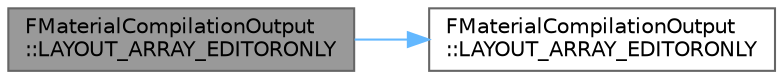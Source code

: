 digraph "FMaterialCompilationOutput::LAYOUT_ARRAY_EDITORONLY"
{
 // INTERACTIVE_SVG=YES
 // LATEX_PDF_SIZE
  bgcolor="transparent";
  edge [fontname=Helvetica,fontsize=10,labelfontname=Helvetica,labelfontsize=10];
  node [fontname=Helvetica,fontsize=10,shape=box,height=0.2,width=0.4];
  rankdir="LR";
  Node1 [id="Node000001",label="FMaterialCompilationOutput\l::LAYOUT_ARRAY_EDITORONLY",height=0.2,width=0.4,color="gray40", fillcolor="grey60", style="filled", fontcolor="black",tooltip="Number of virtual texture lookups performed, excludes direct invocation in shaders (for example VT li..."];
  Node1 -> Node2 [id="edge1_Node000001_Node000002",color="steelblue1",style="solid",tooltip=" "];
  Node2 [id="Node000002",label="FMaterialCompilationOutput\l::LAYOUT_ARRAY_EDITORONLY",height=0.2,width=0.4,color="grey40", fillcolor="white", style="filled",URL="$d1/d34/classFMaterialCompilationOutput.html#ac59bb8acc73dcb03a4660862a5840390",tooltip="Estimate of the number of times each LWC operator occurs in the material shader code."];
}
